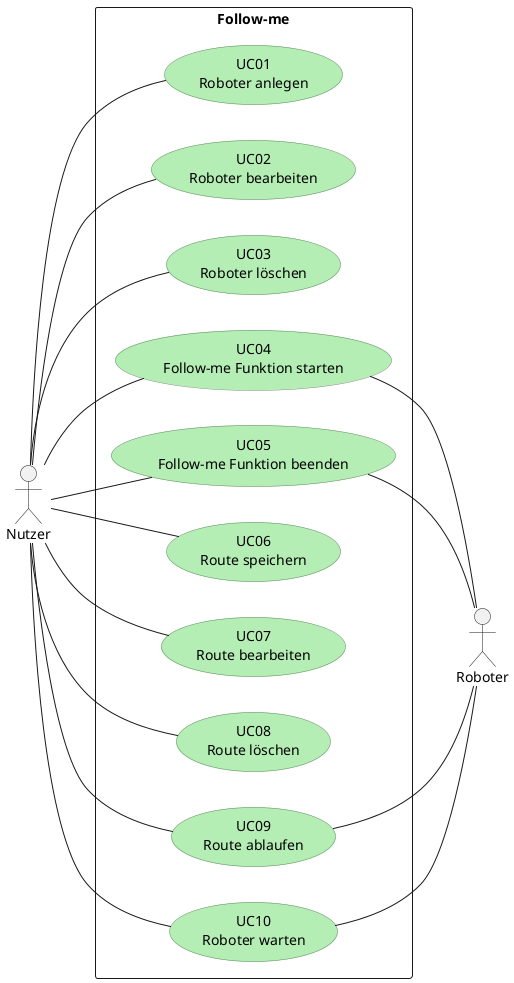 @startuml example-usecase-diagram
left to right direction

' skin parameters for usecase with special stereotype
skinparam usecase<<unspezifiziert>> {
  BackgroundColor #B4EEB4
  BorderColor 		#698b69
  StereotypeFontColor #black
  StereotypeFontSize 10
}


actor Nutzer
actor Roboter

rectangle "Follow-me" {
  usecase "UC01\nRoboter anlegen" as uc01 #B4EEB4;line:698b69
  usecase "UC02\nRoboter bearbeiten" as uc02 #B4EEB4;line:698b69
  usecase "UC03\nRoboter löschen" as uc03 #B4EEB4;line:698b69
  usecase "UC04\nFollow-me Funktion starten" as uc04 #B4EEB4;line:698b69
  usecase "UC05\nFollow-me Funktion beenden"  as uc05 #B4EEB4;line:698b69
  usecase "UC06\nRoute speichern" as uc06 #B4EEB4;line:698b69
  usecase "UC07\nRoute bearbeiten"  as uc07 #B4EEB4;line:698b69
  usecase "UC08\nRoute löschen" as uc08 #B4EEB4;line:698b69
  usecase "UC09\nRoute ablaufen"  as uc09 #B4EEB4;line:698b69
  usecase "UC10\nRoboter warten"  as uc10 #B4EEB4;line:698b69



  ' single line:
  'usecase "UC05\nAnmeldedaten erfassen" as uc05
  ' multiple lines:

}

Nutzer -- uc01
Nutzer -- uc02
Nutzer -- uc03
Nutzer -- uc04
Nutzer -- uc05
Nutzer -- uc06
Nutzer -- uc07
Nutzer -- uc08
Nutzer -- uc09
Nutzer -- uc10
uc04 -- Roboter
uc05 -- Roboter
uc10 -- Roboter
uc09 -- Roboter 
@enduml